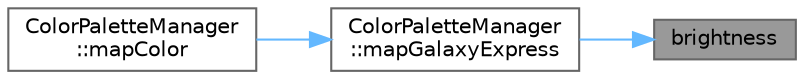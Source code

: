 digraph "brightness"
{
 // INTERACTIVE_SVG=YES
 // LATEX_PDF_SIZE
  bgcolor="transparent";
  edge [fontname=Helvetica,fontsize=10,labelfontname=Helvetica,labelfontsize=10];
  node [fontname=Helvetica,fontsize=10,shape=box,height=0.2,width=0.4];
  rankdir="RL";
  Node1 [id="Node000001",label="brightness",height=0.2,width=0.4,color="gray40", fillcolor="grey60", style="filled", fontcolor="black",tooltip=" "];
  Node1 -> Node2 [id="edge1_Node000001_Node000002",dir="back",color="steelblue1",style="solid",tooltip=" "];
  Node2 [id="Node000002",label="ColorPaletteManager\l::mapGalaxyExpress",height=0.2,width=0.4,color="grey40", fillcolor="white", style="filled",URL="$d0/d98/class_color_palette_manager_a9b3db62a230f626425e241ca9f08a3d0.html#a9b3db62a230f626425e241ca9f08a3d0",tooltip=" "];
  Node2 -> Node3 [id="edge2_Node000002_Node000003",dir="back",color="steelblue1",style="solid",tooltip=" "];
  Node3 [id="Node000003",label="ColorPaletteManager\l::mapColor",height=0.2,width=0.4,color="grey40", fillcolor="white", style="filled",URL="$d0/d98/class_color_palette_manager_acd4e51680584a293951deddc299ee8a8.html#acd4e51680584a293951deddc299ee8a8",tooltip=" "];
}
